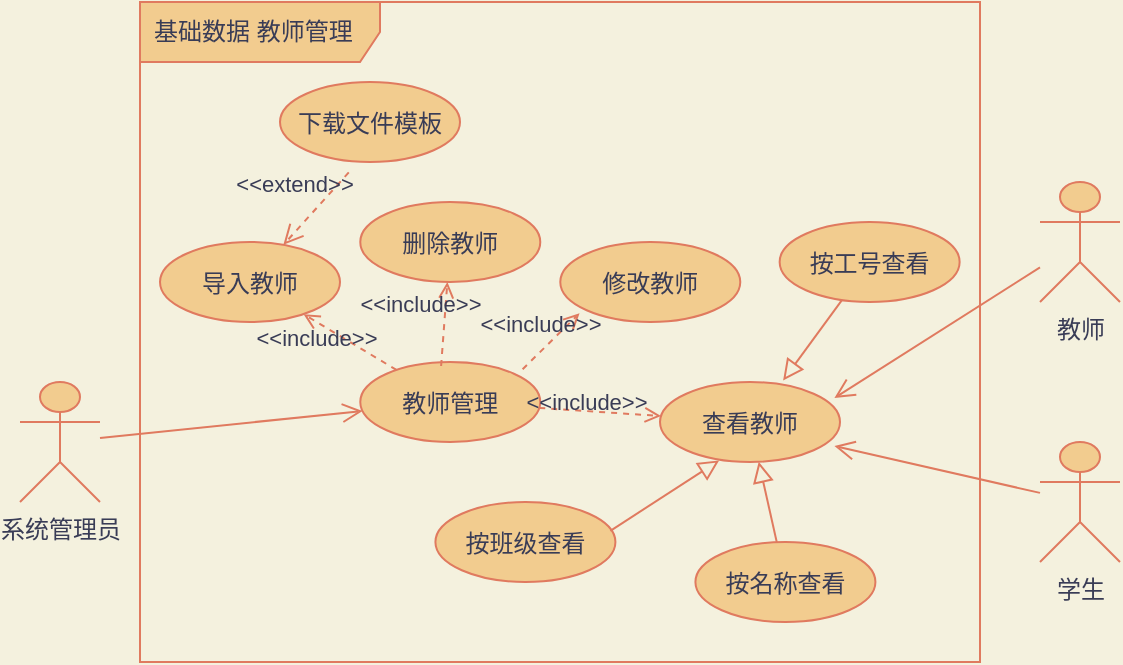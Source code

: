 <mxfile version="15.4.0" type="device"><diagram id="NQcEi9Z0THIWcrJkCbXx" name="第 1 页"><mxGraphModel dx="1024" dy="592" grid="1" gridSize="10" guides="1" tooltips="1" connect="1" arrows="1" fold="1" page="1" pageScale="1" pageWidth="827" pageHeight="1169" background="#F4F1DE" math="0" shadow="0"><root><mxCell id="0"/><mxCell id="1" parent="0"/><mxCell id="aqm1MruaRZsZ8KzQSO9E-1" value="" style="edgeStyle=none;rounded=1;sketch=0;orthogonalLoop=1;jettySize=auto;html=1;fontColor=#393C56;endArrow=open;endFill=0;endSize=8;strokeColor=#E07A5F;fillColor=#F2CC8F;labelBackgroundColor=#F4F1DE;" edge="1" parent="1" source="aqm1MruaRZsZ8KzQSO9E-2" target="aqm1MruaRZsZ8KzQSO9E-13"><mxGeometry relative="1" as="geometry"/></mxCell><mxCell id="aqm1MruaRZsZ8KzQSO9E-2" value="系统管理员" style="shape=umlActor;verticalLabelPosition=bottom;verticalAlign=top;html=1;outlineConnect=0;fillColor=#F2CC8F;strokeColor=#E07A5F;fontColor=#393C56;" vertex="1" parent="1"><mxGeometry x="140" y="260" width="40" height="60" as="geometry"/></mxCell><mxCell id="aqm1MruaRZsZ8KzQSO9E-3" value="" style="edgeStyle=none;rounded=1;sketch=0;orthogonalLoop=1;jettySize=auto;html=1;fontColor=#393C56;endArrow=open;endFill=0;endSize=8;strokeColor=#E07A5F;fillColor=#F2CC8F;entryX=0.969;entryY=0.8;entryDx=0;entryDy=0;entryPerimeter=0;labelBackgroundColor=#F4F1DE;" edge="1" parent="1" source="aqm1MruaRZsZ8KzQSO9E-6" target="aqm1MruaRZsZ8KzQSO9E-9"><mxGeometry relative="1" as="geometry"/></mxCell><mxCell id="aqm1MruaRZsZ8KzQSO9E-4" value="" style="edgeStyle=none;rounded=1;sketch=0;orthogonalLoop=1;jettySize=auto;html=1;fontColor=#393C56;endArrow=open;endFill=0;endSize=8;strokeColor=#E07A5F;fillColor=#F2CC8F;entryX=0.969;entryY=0.2;entryDx=0;entryDy=0;entryPerimeter=0;labelBackgroundColor=#F4F1DE;" edge="1" parent="1" source="aqm1MruaRZsZ8KzQSO9E-5" target="aqm1MruaRZsZ8KzQSO9E-9"><mxGeometry relative="1" as="geometry"/></mxCell><mxCell id="aqm1MruaRZsZ8KzQSO9E-5" value="教师" style="shape=umlActor;verticalLabelPosition=bottom;verticalAlign=top;html=1;outlineConnect=0;fillColor=#F2CC8F;strokeColor=#E07A5F;fontColor=#393C56;" vertex="1" parent="1"><mxGeometry x="650" y="160" width="40" height="60" as="geometry"/></mxCell><mxCell id="aqm1MruaRZsZ8KzQSO9E-6" value="学生" style="shape=umlActor;verticalLabelPosition=bottom;verticalAlign=top;html=1;outlineConnect=0;rounded=0;sketch=0;fontColor=#393C56;strokeColor=#E07A5F;fillColor=#F2CC8F;" vertex="1" parent="1"><mxGeometry x="650" y="290" width="40" height="60" as="geometry"/></mxCell><mxCell id="aqm1MruaRZsZ8KzQSO9E-7" value="导入教师" style="ellipse;fillColor=#F2CC8F;strokeColor=#E07A5F;fontColor=#393C56;" vertex="1" parent="1"><mxGeometry x="210" y="190" width="90" height="40" as="geometry"/></mxCell><mxCell id="aqm1MruaRZsZ8KzQSO9E-8" value="" style="edgeStyle=none;rounded=1;sketch=0;orthogonalLoop=1;jettySize=auto;html=1;fontColor=#393C56;strokeColor=#E07A5F;fillColor=#F2CC8F;endSize=8;endArrow=block;endFill=0;labelBackgroundColor=#F4F1DE;" edge="1" parent="1" source="aqm1MruaRZsZ8KzQSO9E-12" target="aqm1MruaRZsZ8KzQSO9E-9"><mxGeometry relative="1" as="geometry"/></mxCell><mxCell id="aqm1MruaRZsZ8KzQSO9E-9" value="查看教师" style="ellipse;fillColor=#F2CC8F;strokeColor=#E07A5F;fontColor=#393C56;" vertex="1" parent="1"><mxGeometry x="460" y="260" width="90" height="40" as="geometry"/></mxCell><mxCell id="aqm1MruaRZsZ8KzQSO9E-10" value="修改教师" style="ellipse;fillColor=#F2CC8F;strokeColor=#E07A5F;fontColor=#393C56;" vertex="1" parent="1"><mxGeometry x="410.14" y="190" width="90" height="40" as="geometry"/></mxCell><mxCell id="aqm1MruaRZsZ8KzQSO9E-11" value="按工号查看" style="ellipse;fillColor=#F2CC8F;strokeColor=#E07A5F;fontColor=#393C56;" vertex="1" parent="1"><mxGeometry x="519.82" y="180" width="90" height="40" as="geometry"/></mxCell><mxCell id="aqm1MruaRZsZ8KzQSO9E-12" value="按名称查看" style="ellipse;fillColor=#F2CC8F;strokeColor=#E07A5F;fontColor=#393C56;" vertex="1" parent="1"><mxGeometry x="477.71" y="340" width="90" height="40" as="geometry"/></mxCell><mxCell id="aqm1MruaRZsZ8KzQSO9E-13" value="教师管理" style="ellipse;fillColor=#F2CC8F;strokeColor=#E07A5F;fontColor=#393C56;" vertex="1" parent="1"><mxGeometry x="310.14" y="250" width="90" height="40" as="geometry"/></mxCell><mxCell id="aqm1MruaRZsZ8KzQSO9E-14" value="删除教师" style="ellipse;fillColor=#F2CC8F;strokeColor=#E07A5F;fontColor=#393C56;" vertex="1" parent="1"><mxGeometry x="310.14" y="170" width="90" height="40" as="geometry"/></mxCell><mxCell id="aqm1MruaRZsZ8KzQSO9E-15" value="&amp;lt;&amp;lt;include&amp;gt;&amp;gt;" style="html=1;verticalAlign=bottom;labelBackgroundColor=none;endArrow=open;endFill=0;dashed=1;rounded=1;sketch=0;fontColor=#393C56;strokeColor=#E07A5F;fillColor=#F2CC8F;" edge="1" parent="1" source="aqm1MruaRZsZ8KzQSO9E-13" target="aqm1MruaRZsZ8KzQSO9E-7"><mxGeometry x="0.408" y="15" width="160" relative="1" as="geometry"><mxPoint x="337.34" y="115.6" as="sourcePoint"/><mxPoint x="280.14" y="230" as="targetPoint"/><mxPoint as="offset"/></mxGeometry></mxCell><mxCell id="aqm1MruaRZsZ8KzQSO9E-16" value="&amp;lt;&amp;lt;include&amp;gt;&amp;gt;" style="html=1;verticalAlign=bottom;labelBackgroundColor=none;endArrow=open;endFill=0;dashed=1;rounded=1;sketch=0;fontColor=#393C56;strokeColor=#E07A5F;fillColor=#F2CC8F;exitX=0.449;exitY=0.05;exitDx=0;exitDy=0;exitPerimeter=0;" edge="1" parent="1" source="aqm1MruaRZsZ8KzQSO9E-13" target="aqm1MruaRZsZ8KzQSO9E-14"><mxGeometry x="0.002" y="12" width="160" relative="1" as="geometry"><mxPoint x="341.182" y="263.07" as="sourcePoint"/><mxPoint x="289.26" y="226.884" as="targetPoint"/><mxPoint as="offset"/></mxGeometry></mxCell><mxCell id="aqm1MruaRZsZ8KzQSO9E-17" value="&amp;lt;&amp;lt;include&amp;gt;&amp;gt;" style="html=1;verticalAlign=bottom;labelBackgroundColor=none;endArrow=open;endFill=0;dashed=1;rounded=1;sketch=0;fontColor=#393C56;strokeColor=#E07A5F;fillColor=#F2CC8F;entryX=0.107;entryY=0.89;entryDx=0;entryDy=0;entryPerimeter=0;exitX=0.902;exitY=0.09;exitDx=0;exitDy=0;exitPerimeter=0;" edge="1" parent="1" source="aqm1MruaRZsZ8KzQSO9E-13" target="aqm1MruaRZsZ8KzQSO9E-10"><mxGeometry x="-0.207" y="4" width="160" relative="1" as="geometry"><mxPoint x="351.182" y="273.07" as="sourcePoint"/><mxPoint x="299.26" y="236.884" as="targetPoint"/><mxPoint as="offset"/></mxGeometry></mxCell><mxCell id="aqm1MruaRZsZ8KzQSO9E-18" value="&amp;lt;&amp;lt;include&amp;gt;&amp;gt;" style="html=1;verticalAlign=bottom;labelBackgroundColor=none;endArrow=open;endFill=0;dashed=1;rounded=1;sketch=0;fontColor=#393C56;strokeColor=#E07A5F;fillColor=#F2CC8F;" edge="1" parent="1" source="aqm1MruaRZsZ8KzQSO9E-13" target="aqm1MruaRZsZ8KzQSO9E-9"><mxGeometry x="-0.217" y="-4" width="160" relative="1" as="geometry"><mxPoint x="410.14" y="270" as="sourcePoint"/><mxPoint x="309.26" y="246.884" as="targetPoint"/><mxPoint as="offset"/></mxGeometry></mxCell><mxCell id="aqm1MruaRZsZ8KzQSO9E-19" value="" style="edgeStyle=none;rounded=1;sketch=0;orthogonalLoop=1;jettySize=auto;html=1;fontColor=#393C56;strokeColor=#E07A5F;fillColor=#F2CC8F;entryX=0.684;entryY=-0.02;entryDx=0;entryDy=0;entryPerimeter=0;endArrow=block;endFill=0;endSize=8;labelBackgroundColor=#F4F1DE;" edge="1" parent="1" source="aqm1MruaRZsZ8KzQSO9E-11" target="aqm1MruaRZsZ8KzQSO9E-9"><mxGeometry relative="1" as="geometry"><mxPoint x="539.78" y="266.8" as="sourcePoint"/><mxPoint x="610.447" y="262.332" as="targetPoint"/></mxGeometry></mxCell><mxCell id="aqm1MruaRZsZ8KzQSO9E-20" value="下载文件模板" style="ellipse;fillColor=#F2CC8F;strokeColor=#E07A5F;fontColor=#393C56;" vertex="1" parent="1"><mxGeometry x="270" y="110" width="90" height="40" as="geometry"/></mxCell><mxCell id="aqm1MruaRZsZ8KzQSO9E-21" value="&amp;lt;&amp;lt;extend&amp;gt;&amp;gt;" style="html=1;verticalAlign=bottom;labelBackgroundColor=none;endArrow=open;endFill=0;dashed=1;rounded=1;sketch=0;fontColor=#393C56;endSize=8;strokeColor=#E07A5F;fillColor=#F2CC8F;exitX=0.382;exitY=1.13;exitDx=0;exitDy=0;exitPerimeter=0;" edge="1" parent="1" source="aqm1MruaRZsZ8KzQSO9E-20" target="aqm1MruaRZsZ8KzQSO9E-7"><mxGeometry x="0.202" y="-10" width="160" relative="1" as="geometry"><mxPoint x="212.47" y="44.2" as="sourcePoint"/><mxPoint x="249.909" y="72.794" as="targetPoint"/><mxPoint as="offset"/></mxGeometry></mxCell><mxCell id="aqm1MruaRZsZ8KzQSO9E-22" value="按班级查看" style="ellipse;fillColor=#F2CC8F;strokeColor=#E07A5F;fontColor=#393C56;" vertex="1" parent="1"><mxGeometry x="347.71" y="320" width="90" height="40" as="geometry"/></mxCell><mxCell id="aqm1MruaRZsZ8KzQSO9E-23" value="" style="edgeStyle=none;rounded=1;sketch=0;orthogonalLoop=1;jettySize=auto;html=1;fontColor=#393C56;strokeColor=#E07A5F;fillColor=#F2CC8F;endSize=8;endArrow=block;endFill=0;entryX=0.329;entryY=0.98;entryDx=0;entryDy=0;entryPerimeter=0;exitX=0.972;exitY=0.36;exitDx=0;exitDy=0;exitPerimeter=0;labelBackgroundColor=#F4F1DE;" edge="1" parent="1" source="aqm1MruaRZsZ8KzQSO9E-22" target="aqm1MruaRZsZ8KzQSO9E-9"><mxGeometry relative="1" as="geometry"><mxPoint x="623.373" y="292.263" as="sourcePoint"/><mxPoint x="546.562" y="277.815" as="targetPoint"/></mxGeometry></mxCell><mxCell id="aqm1MruaRZsZ8KzQSO9E-24" value="基础数据 教师管理&amp;nbsp;" style="shape=umlFrame;whiteSpace=wrap;html=1;width=120;height=30;boundedLbl=1;verticalAlign=middle;align=left;spacingLeft=5;fillColor=#F2CC8F;strokeColor=#E07A5F;fontColor=#393C56;" vertex="1" parent="1"><mxGeometry x="200" y="70" width="420" height="330" as="geometry"/></mxCell></root></mxGraphModel></diagram></mxfile>